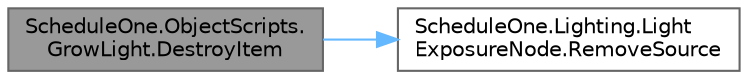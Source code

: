 digraph "ScheduleOne.ObjectScripts.GrowLight.DestroyItem"
{
 // LATEX_PDF_SIZE
  bgcolor="transparent";
  edge [fontname=Helvetica,fontsize=10,labelfontname=Helvetica,labelfontsize=10];
  node [fontname=Helvetica,fontsize=10,shape=box,height=0.2,width=0.4];
  rankdir="LR";
  Node1 [id="Node000001",label="ScheduleOne.ObjectScripts.\lGrowLight.DestroyItem",height=0.2,width=0.4,color="gray40", fillcolor="grey60", style="filled", fontcolor="black",tooltip=" "];
  Node1 -> Node2 [id="edge1_Node000001_Node000002",color="steelblue1",style="solid",tooltip=" "];
  Node2 [id="Node000002",label="ScheduleOne.Lighting.Light\lExposureNode.RemoveSource",height=0.2,width=0.4,color="grey40", fillcolor="white", style="filled",URL="$class_schedule_one_1_1_lighting_1_1_light_exposure_node.html#a746988595c70e4faa93d158dd1ccbbdd",tooltip=" "];
}
